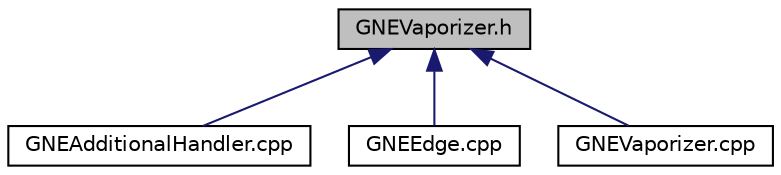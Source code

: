 digraph "GNEVaporizer.h"
{
  edge [fontname="Helvetica",fontsize="10",labelfontname="Helvetica",labelfontsize="10"];
  node [fontname="Helvetica",fontsize="10",shape=record];
  Node56 [label="GNEVaporizer.h",height=0.2,width=0.4,color="black", fillcolor="grey75", style="filled", fontcolor="black"];
  Node56 -> Node57 [dir="back",color="midnightblue",fontsize="10",style="solid",fontname="Helvetica"];
  Node57 [label="GNEAdditionalHandler.cpp",height=0.2,width=0.4,color="black", fillcolor="white", style="filled",URL="$d7/dd1/_g_n_e_additional_handler_8cpp.html"];
  Node56 -> Node58 [dir="back",color="midnightblue",fontsize="10",style="solid",fontname="Helvetica"];
  Node58 [label="GNEEdge.cpp",height=0.2,width=0.4,color="black", fillcolor="white", style="filled",URL="$de/dc8/_g_n_e_edge_8cpp.html"];
  Node56 -> Node59 [dir="back",color="midnightblue",fontsize="10",style="solid",fontname="Helvetica"];
  Node59 [label="GNEVaporizer.cpp",height=0.2,width=0.4,color="black", fillcolor="white", style="filled",URL="$d4/db2/_g_n_e_vaporizer_8cpp.html"];
}
